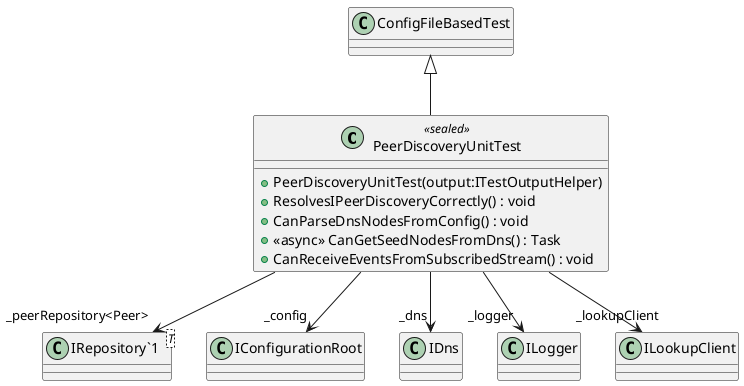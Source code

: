 @startuml
class PeerDiscoveryUnitTest <<sealed>> {
    + PeerDiscoveryUnitTest(output:ITestOutputHelper)
    + ResolvesIPeerDiscoveryCorrectly() : void
    + CanParseDnsNodesFromConfig() : void
    + <<async>> CanGetSeedNodesFromDns() : Task
    + CanReceiveEventsFromSubscribedStream() : void
}
class "IRepository`1"<T> {
}
ConfigFileBasedTest <|-- PeerDiscoveryUnitTest
PeerDiscoveryUnitTest --> "_config" IConfigurationRoot
PeerDiscoveryUnitTest --> "_dns" IDns
PeerDiscoveryUnitTest --> "_peerRepository<Peer>" "IRepository`1"
PeerDiscoveryUnitTest --> "_logger" ILogger
PeerDiscoveryUnitTest --> "_lookupClient" ILookupClient
@enduml
